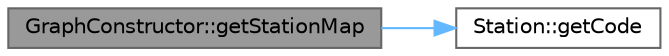 digraph "GraphConstructor::getStationMap"
{
 // LATEX_PDF_SIZE
  bgcolor="transparent";
  edge [fontname=Helvetica,fontsize=10,labelfontname=Helvetica,labelfontsize=10];
  node [fontname=Helvetica,fontsize=10,shape=box,height=0.2,width=0.4];
  rankdir="LR";
  Node1 [label="GraphConstructor::getStationMap",height=0.2,width=0.4,color="gray40", fillcolor="grey60", style="filled", fontcolor="black",tooltip="Retrieves a map of stations parsed from the data file."];
  Node1 -> Node2 [color="steelblue1",style="solid"];
  Node2 [label="Station::getCode",height=0.2,width=0.4,color="grey40", fillcolor="white", style="filled",URL="$class_station.html#acfc25745a46db3a0726db3826f0ff769",tooltip="Getter for the code of the station."];
}
